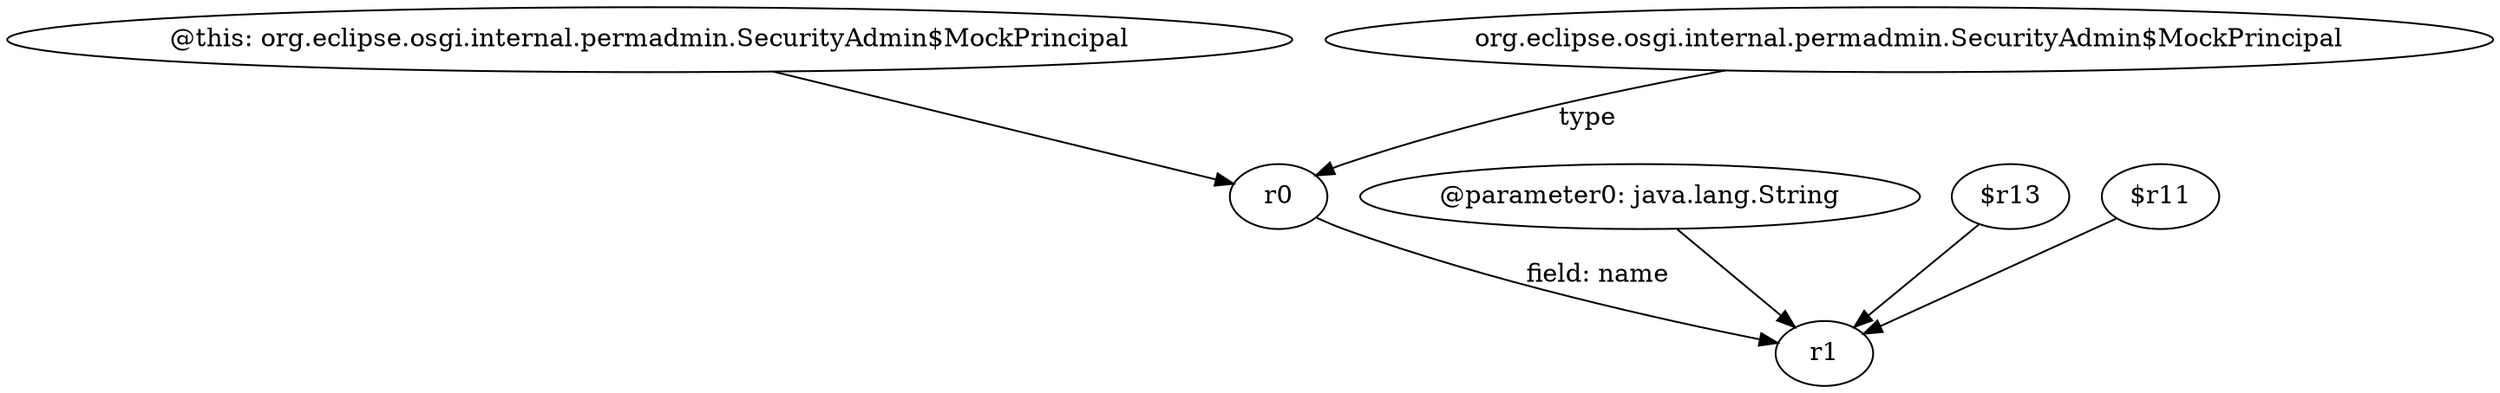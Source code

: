 digraph g {
0[label="@this: org.eclipse.osgi.internal.permadmin.SecurityAdmin$MockPrincipal"]
1[label="r0"]
0->1[label=""]
2[label="@parameter0: java.lang.String"]
3[label="r1"]
2->3[label=""]
4[label="$r13"]
4->3[label=""]
5[label="org.eclipse.osgi.internal.permadmin.SecurityAdmin$MockPrincipal"]
5->1[label="type"]
6[label="$r11"]
6->3[label=""]
1->3[label="field: name"]
}